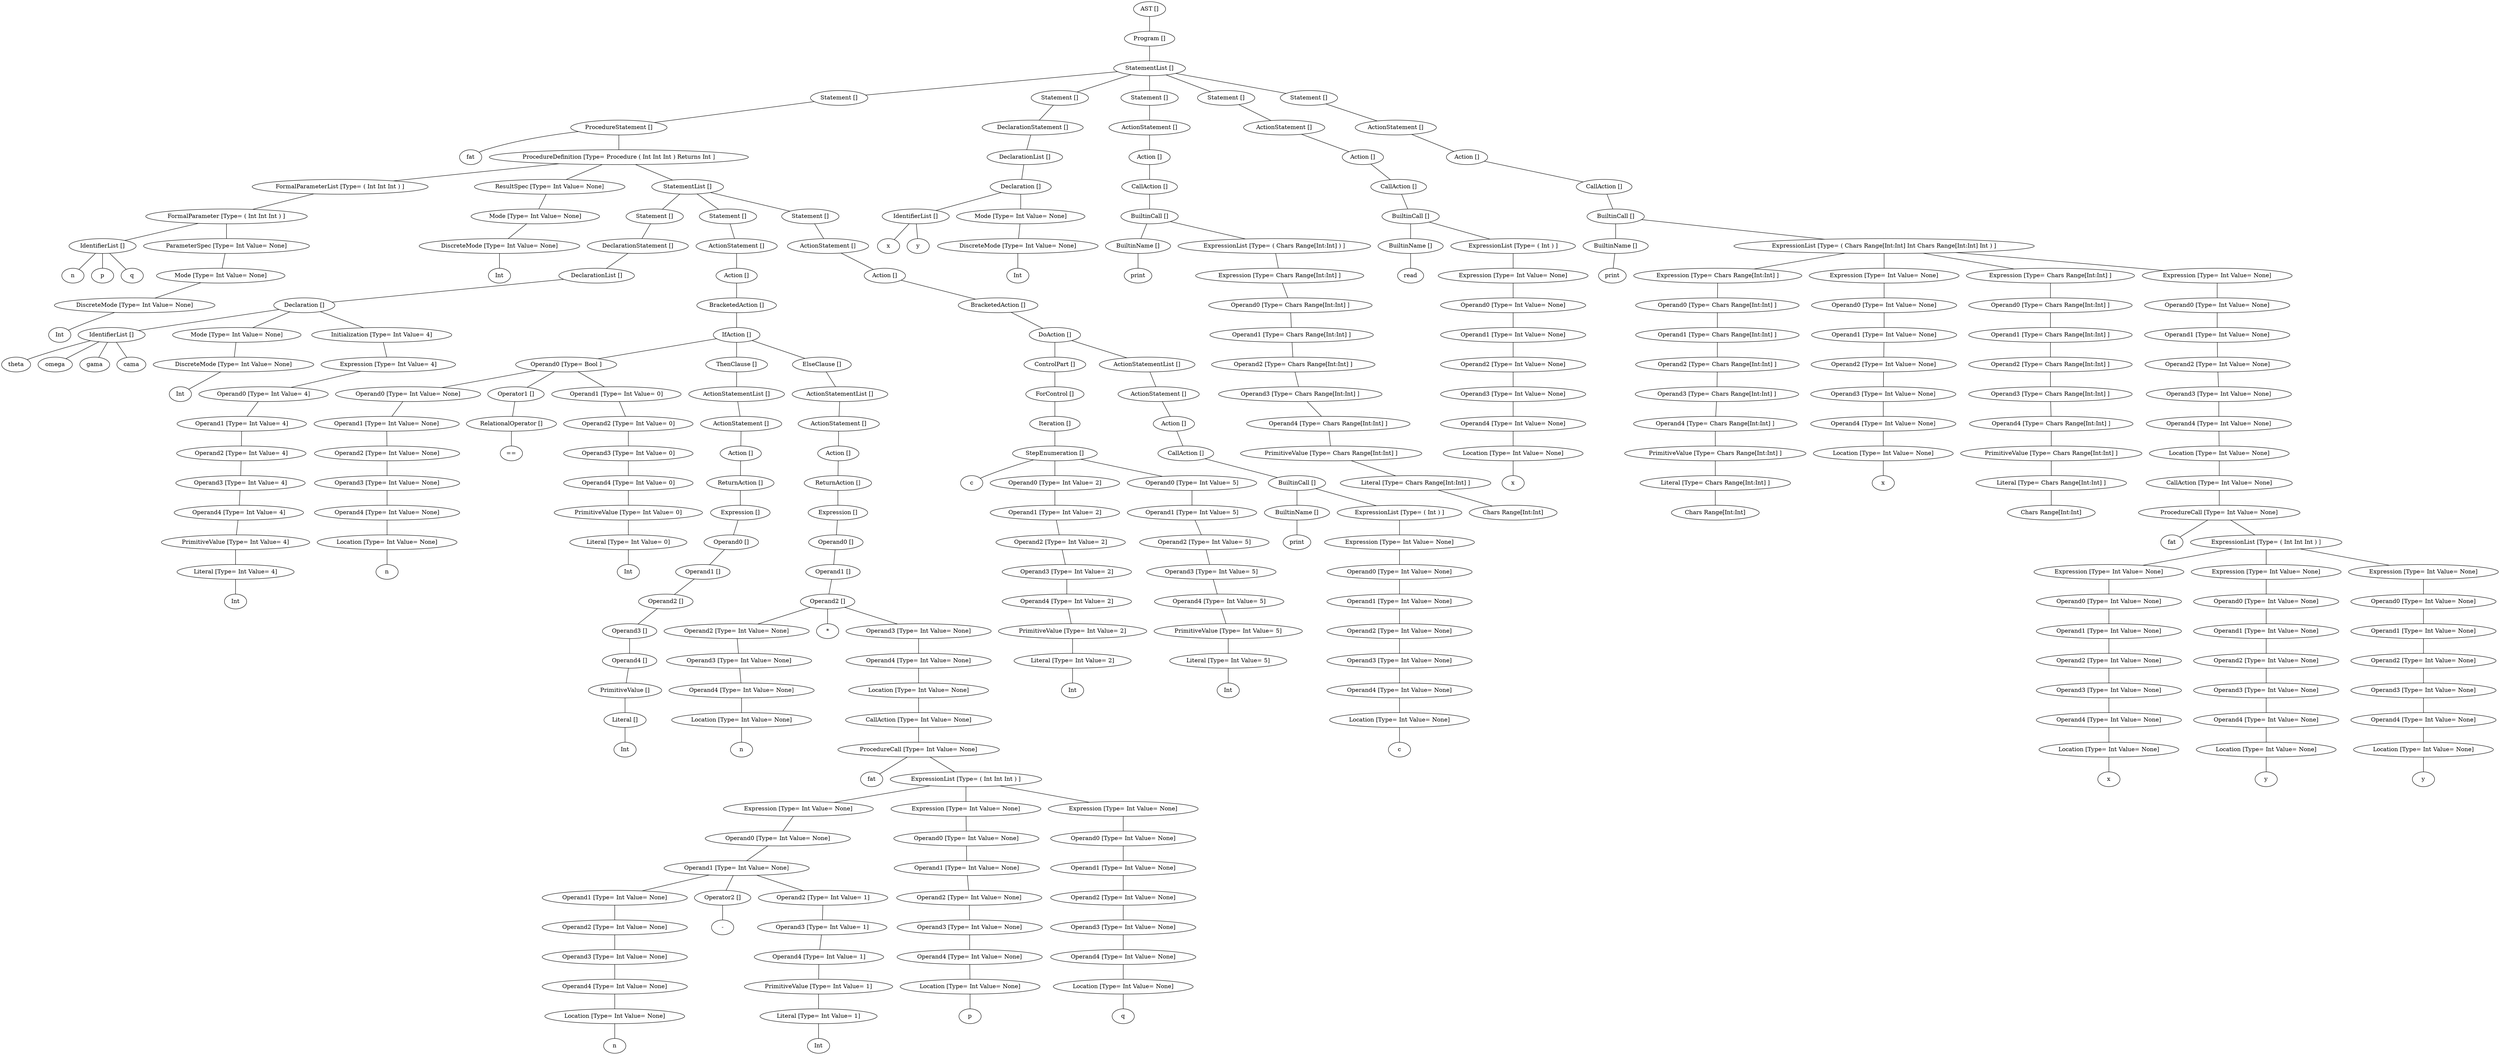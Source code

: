 graph G {
140050700874696 [label="AST []"];
140050700874808 [label="AST None"];
140050700874696 -- 140050700874808;
140050700874808 [label="Program []"];
140050700973112 [label="Program None"];
140050700874808 -- 140050700973112;
140050700973112 [label="StatementList []"];
140050709296800 [label="StatementList None"];
140050700973112 -- 140050709296800;
140050709296800 [label="Statement []"];
140050709297192 [label="Statement None"];
140050709296800 -- 140050709297192;
140050709297192 [label="ProcedureStatement []"];
11221044565489576558 [label=fat];
140050709297192 -- 11221044565489576558;
140050708908240 [label="ProcedureStatement None"];
140050709297192 -- 140050708908240;
140050708908240 [label="ProcedureDefinition [Type= Procedure ( Int Int Int ) Returns Int ]"];
140050709346680 [label="ProcedureDefinition Procedure ( Int Int Int ) Returns Int"];
140050708908240 -- 140050709346680;
140050709346680 [label="FormalParameterList [Type= ( Int Int Int ) ]"];
140050709346176 [label="FormalParameterList ( Int Int Int )"];
140050709346680 -- 140050709346176;
140050709346176 [label="FormalParameter [Type= ( Int Int Int ) ]"];
140050709346736 [label="FormalParameter ( Int Int Int )"];
140050709346176 -- 140050709346736;
140050709346736 [label="IdentifierList []"];
12206379760540726892 [label=n];
140050709346736 -- 12206379760540726892;
12059832812685292680 [label=p];
140050709346736 -- 12059832812685292680;
10726696954384005537 [label=q];
140050709346736 -- 10726696954384005537;
140050709346344 [label="FormalParameter ( Int Int Int )"];
140050709346176 -- 140050709346344;
140050709346344 [label="ParameterSpec [Type= Int Value= None]"];
140050709346288 [label="ParameterSpec Int"];
140050709346344 -- 140050709346288;
140050709346288 [label="Mode [Type= Int Value= None]"];
140050709297416 [label="Mode Int"];
140050709346288 -- 140050709297416;
140050709297416 [label="DiscreteMode [Type= Int Value= None]"];
13820440160655893183 [label=Int];
140050709297416 -- 13820440160655893183;
140050709346512 [label="ProcedureDefinition Procedure ( Int Int Int ) Returns Int"];
140050708908240 -- 140050709346512;
140050709346512 [label="ResultSpec [Type= Int Value= None]"];
140050709347072 [label="ResultSpec Int"];
140050709346512 -- 140050709347072;
140050709347072 [label="Mode [Type= Int Value= None]"];
140050709346400 [label="Mode Int"];
140050709347072 -- 140050709346400;
140050709346400 [label="DiscreteMode [Type= Int Value= None]"];
9651402310883541171 [label=Int];
140050709346400 -- 9651402310883541171;
140050708909136 [label="ProcedureDefinition Procedure ( Int Int Int ) Returns Int"];
140050708908240 -- 140050708909136;
140050708909136 [label="StatementList []"];
140050709347296 [label="StatementList None"];
140050708909136 -- 140050709347296;
140050709347296 [label="Statement []"];
140050708886752 [label="Statement None"];
140050709347296 -- 140050708886752;
140050708886752 [label="DeclarationStatement []"];
140050709347800 [label="DeclarationStatement None"];
140050708886752 -- 140050709347800;
140050709347800 [label="DeclarationList []"];
140050709348024 [label="DeclarationList None"];
140050709347800 -- 140050709348024;
140050709348024 [label="Declaration []"];
140050709347576 [label="Declaration None"];
140050709348024 -- 140050709347576;
140050709347576 [label="IdentifierList []"];
9263375062138975566 [label=theta];
140050709347576 -- 9263375062138975566;
11259210212737827281 [label=omega];
140050709347576 -- 11259210212737827281;
11052413757937658401 [label=gama];
140050709347576 -- 11052413757937658401;
11627247778063153246 [label=cama];
140050709347576 -- 11627247778063153246;
140050709348136 [label="Declaration None"];
140050709348024 -- 140050709348136;
140050709348136 [label="Mode [Type= Int Value= None]"];
140050709346848 [label="Mode Int"];
140050709348136 -- 140050709346848;
140050709346848 [label="DiscreteMode [Type= Int Value= None]"];
13228453816937686825 [label=Int];
140050709346848 -- 13228453816937686825;
140050708886416 [label="Declaration None"];
140050709348024 -- 140050708886416;
140050708886416 [label="Initialization [Type= Int Value= 4]"];
140050708886360 [label="Initialization Int"];
140050708886416 -- 140050708886360;
140050708886360 [label="Expression [Type= Int Value= 4]"];
140050708886304 [label="Expression Int"];
140050708886360 -- 140050708886304;
140050708886304 [label="Operand0 [Type= Int Value= 4]"];
140050708886248 [label="Operand0 Int"];
140050708886304 -- 140050708886248;
140050708886248 [label="Operand1 [Type= Int Value= 4]"];
140050708886080 [label="Operand1 Int"];
140050708886248 -- 140050708886080;
140050708886080 [label="Operand2 [Type= Int Value= 4]"];
140050708886024 [label="Operand2 Int"];
140050708886080 -- 140050708886024;
140050708886024 [label="Operand3 [Type= Int Value= 4]"];
140050709347912 [label="Operand3 Int"];
140050708886024 -- 140050709347912;
140050709347912 [label="Operand4 [Type= Int Value= 4]"];
140050709347464 [label="Operand4 Int"];
140050709347912 -- 140050709347464;
140050709347464 [label="PrimitiveValue [Type= Int Value= 4]"];
140050709346568 [label="PrimitiveValue Int"];
140050709347464 -- 140050709346568;
140050709346568 [label="Literal [Type= Int Value= 4]"];
11422834861128284845 [label=Int];
140050709346568 -- 11422834861128284845;
140050708886584 [label="StatementList None"];
140050708909136 -- 140050708886584;
140050708886584 [label="Statement []"];
140050708888768 [label="Statement None"];
140050708886584 -- 140050708888768;
140050708888768 [label="ActionStatement []"];
140050708887984 [label="ActionStatement None"];
140050708888768 -- 140050708887984;
140050708887984 [label="Action []"];
140050708886808 [label="Action None"];
140050708887984 -- 140050708886808;
140050708886808 [label="BracketedAction []"];
140050708888992 [label="BracketedAction None"];
140050708886808 -- 140050708888992;
140050708888992 [label="IfAction []"];
140050708887872 [label="IfAction None"];
140050708888992 -- 140050708887872;
140050708887872 [label="Operand0 [Type= Bool ]"];
140050708887144 [label="Operand0 Bool"];
140050708887872 -- 140050708887144;
140050708887144 [label="Operand0 [Type= Int Value= None]"];
140050708886976 [label="Operand0 Int"];
140050708887144 -- 140050708886976;
140050708886976 [label="Operand1 [Type= Int Value= None]"];
140050708887032 [label="Operand1 Int"];
140050708886976 -- 140050708887032;
140050708887032 [label="Operand2 [Type= Int Value= None]"];
140050709348192 [label="Operand2 Int"];
140050708887032 -- 140050709348192;
140050709348192 [label="Operand3 [Type= Int Value= None]"];
140050708886528 [label="Operand3 Int"];
140050709348192 -- 140050708886528;
140050708886528 [label="Operand4 [Type= Int Value= None]"];
140050708886864 [label="Operand4 Int"];
140050708886528 -- 140050708886864;
140050708886864 [label="Location [Type= Int Value= None]"];
10960507616338427196 [label=n];
140050708886864 -- 10960507616338427196;
140050708886472 [label="Operand0 Bool"];
140050708887872 -- 140050708886472;
140050708886472 [label="Operator1 []"];
140050708887088 [label="Operator1 None"];
140050708886472 -- 140050708887088;
140050708887088 [label="RelationalOperator []"];
10579472682349517277 [label="=="];
140050708887088 -- 10579472682349517277;
140050708887928 [label="Operand0 Bool"];
140050708887872 -- 140050708887928;
140050708887928 [label="Operand1 [Type= Int Value= 0]"];
140050708887704 [label="Operand1 Int"];
140050708887928 -- 140050708887704;
140050708887704 [label="Operand2 [Type= Int Value= 0]"];
140050708887536 [label="Operand2 Int"];
140050708887704 -- 140050708887536;
140050708887536 [label="Operand3 [Type= Int Value= 0]"];
140050708887480 [label="Operand3 Int"];
140050708887536 -- 140050708887480;
140050708887480 [label="Operand4 [Type= Int Value= 0]"];
140050708887312 [label="Operand4 Int"];
140050708887480 -- 140050708887312;
140050708887312 [label="PrimitiveValue [Type= Int Value= 0]"];
140050708887200 [label="PrimitiveValue Int"];
140050708887312 -- 140050708887200;
140050708887200 [label="Literal [Type= Int Value= 0]"];
10995665417976653747 [label=Int];
140050708887200 -- 10995665417976653747;
140050708888208 [label="IfAction None"];
140050708888992 -- 140050708888208;
140050708888208 [label="ThenClause []"];
140050708889048 [label="ThenClause None"];
140050708888208 -- 140050708889048;
140050708889048 [label="ActionStatementList []"];
140050708888936 [label="ActionStatementList None"];
140050708889048 -- 140050708888936;
140050708888936 [label="ActionStatement []"];
140050708888320 [label="ActionStatement None"];
140050708888936 -- 140050708888320;
140050708888320 [label="Action []"];
140050708888880 [label="Action None"];
140050708888320 -- 140050708888880;
140050708888880 [label="ReturnAction []"];
140050708888712 [label="ReturnAction None"];
140050708888880 -- 140050708888712;
140050708888712 [label="Expression []"];
140050708888432 [label="Expression None"];
140050708888712 -- 140050708888432;
140050708888432 [label="Operand0 []"];
140050708888600 [label="Operand0 None"];
140050708888432 -- 140050708888600;
140050708888600 [label="Operand1 []"];
140050708888040 [label="Operand1 None"];
140050708888600 -- 140050708888040;
140050708888040 [label="Operand2 []"];
140050708887424 [label="Operand2 None"];
140050708888040 -- 140050708887424;
140050708887424 [label="Operand3 []"];
140050708888152 [label="Operand3 None"];
140050708887424 -- 140050708888152;
140050708888152 [label="Operand4 []"];
140050708888376 [label="Operand4 None"];
140050708888152 -- 140050708888376;
140050708888376 [label="PrimitiveValue []"];
140050708887256 [label="PrimitiveValue None"];
140050708888376 -- 140050708887256;
140050708887256 [label="Literal []"];
9534002011010499840 [label=Int];
140050708887256 -- 9534002011010499840;
140050708889328 [label="IfAction None"];
140050708888992 -- 140050708889328;
140050708889328 [label="ElseClause []"];
140050708908072 [label="ElseClause None"];
140050708889328 -- 140050708908072;
140050708908072 [label="ActionStatementList []"];
140050708908016 [label="ActionStatementList None"];
140050708908072 -- 140050708908016;
140050708908016 [label="ActionStatement []"];
140050708889496 [label="ActionStatement None"];
140050708908016 -- 140050708889496;
140050708889496 [label="Action []"];
140050708889552 [label="Action None"];
140050708889496 -- 140050708889552;
140050708889552 [label="ReturnAction []"];
140050708907792 [label="ReturnAction None"];
140050708889552 -- 140050708907792;
140050708907792 [label="Expression []"];
140050708907064 [label="Expression None"];
140050708907792 -- 140050708907064;
140050708907064 [label="Operand0 []"];
140050708885576 [label="Operand0 None"];
140050708907064 -- 140050708885576;
140050708885576 [label="Operand1 []"];
140050708907848 [label="Operand1 None"];
140050708885576 -- 140050708907848;
140050708907848 [label="Operand2 []"];
140050708887760 [label="Operand2 None"];
140050708907848 -- 140050708887760;
140050708887760 [label="Operand2 [Type= Int Value= None]"];
140050708889160 [label="Operand2 Int"];
140050708887760 -- 140050708889160;
140050708889160 [label="Operand3 [Type= Int Value= None]"];
140050708889384 [label="Operand3 Int"];
140050708889160 -- 140050708889384;
140050708889384 [label="Operand4 [Type= Int Value= None]"];
140050708887592 [label="Operand4 Int"];
140050708889384 -- 140050708887592;
140050708887592 [label="Location [Type= Int Value= None]"];
9713894108862565157 [label=n];
140050708887592 -- 9713894108862565157;
11888910101594860785 [label="*"];
140050708907848 -- 11888910101594860785;
140050708885800 [label="Operand2 None"];
140050708907848 -- 140050708885800;
140050708885800 [label="Operand3 [Type= Int Value= None]"];
140050708907344 [label="Operand3 Int"];
140050708885800 -- 140050708907344;
140050708907344 [label="Operand4 [Type= Int Value= None]"];
140050708907904 [label="Operand4 Int"];
140050708907344 -- 140050708907904;
140050708907904 [label="Location [Type= Int Value= None]"];
140050708885688 [label="Location Int"];
140050708907904 -- 140050708885688;
140050708885688 [label="CallAction [Type= Int Value= None]"];
140050708907456 [label="CallAction Int"];
140050708885688 -- 140050708907456;
140050708907456 [label="ProcedureCall [Type= Int Value= None]"];
10276130008411362528 [label=fat];
140050708907456 -- 10276130008411362528;
140050708907736 [label="ProcedureCall Int"];
140050708907456 -- 140050708907736;
140050708907736 [label="ExpressionList [Type= ( Int Int Int ) ]"];
140050708906728 [label="ExpressionList ( Int Int Int )"];
140050708907736 -- 140050708906728;
140050708906728 [label="Expression [Type= Int Value= None]"];
140050708906056 [label="Expression Int"];
140050708906728 -- 140050708906056;
140050708906056 [label="Operand0 [Type= Int Value= None]"];
140050708906784 [label="Operand0 Int"];
140050708906056 -- 140050708906784;
140050708906784 [label="Operand1 [Type= Int Value= None]"];
140050708886192 [label="Operand1 Int"];
140050708906784 -- 140050708886192;
140050708886192 [label="Operand1 [Type= Int Value= None]"];
140050708885968 [label="Operand1 Int"];
140050708886192 -- 140050708885968;
140050708885968 [label="Operand2 [Type= Int Value= None]"];
140050708885632 [label="Operand2 Int"];
140050708885968 -- 140050708885632;
140050708885632 [label="Operand3 [Type= Int Value= None]"];
140050708886136 [label="Operand3 Int"];
140050708885632 -- 140050708886136;
140050708886136 [label="Operand4 [Type= Int Value= None]"];
140050708889216 [label="Operand4 Int"];
140050708886136 -- 140050708889216;
140050708889216 [label="Location [Type= Int Value= None]"];
13709267229088411339 [label=n];
140050708889216 -- 13709267229088411339;
140050708906448 [label="Operand1 Int"];
140050708906784 -- 140050708906448;
140050708906448 [label="Operator2 []"];
13154211521229096077 [label="-"];
140050708906448 -- 13154211521229096077;
140050708906672 [label="Operand1 Int"];
140050708906784 -- 140050708906672;
140050708906672 [label="Operand2 [Type= Int Value= 1]"];
140050708906616 [label="Operand2 Int"];
140050708906672 -- 140050708906616;
140050708906616 [label="Operand3 [Type= Int Value= 1]"];
140050708906504 [label="Operand3 Int"];
140050708906616 -- 140050708906504;
140050708906504 [label="Operand4 [Type= Int Value= 1]"];
140050708906280 [label="Operand4 Int"];
140050708906504 -- 140050708906280;
140050708906280 [label="PrimitiveValue [Type= Int Value= 1]"];
140050708885856 [label="PrimitiveValue Int"];
140050708906280 -- 140050708885856;
140050708885856 [label="Literal [Type= Int Value= 1]"];
10213849145426364491 [label=Int];
140050708885856 -- 10213849145426364491;
140050708907288 [label="ExpressionList ( Int Int Int )"];
140050708907736 -- 140050708907288;
140050708907288 [label="Expression [Type= Int Value= None]"];
140050708907232 [label="Expression Int"];
140050708907288 -- 140050708907232;
140050708907232 [label="Operand0 [Type= Int Value= None]"];
140050708907176 [label="Operand0 Int"];
140050708907232 -- 140050708907176;
140050708907176 [label="Operand1 [Type= Int Value= None]"];
140050708907120 [label="Operand1 Int"];
140050708907176 -- 140050708907120;
140050708907120 [label="Operand2 [Type= Int Value= None]"];
140050708907008 [label="Operand2 Int"];
140050708907120 -- 140050708907008;
140050708907008 [label="Operand3 [Type= Int Value= None]"];
140050708906952 [label="Operand3 Int"];
140050708907008 -- 140050708906952;
140050708906952 [label="Operand4 [Type= Int Value= None]"];
140050708906224 [label="Operand4 Int"];
140050708906952 -- 140050708906224;
140050708906224 [label="Location [Type= Int Value= None]"];
11401077628184243298 [label=p];
140050708906224 -- 11401077628184243298;
140050708907680 [label="ExpressionList ( Int Int Int )"];
140050708907736 -- 140050708907680;
140050708907680 [label="Expression [Type= Int Value= None]"];
140050708907400 [label="Expression Int"];
140050708907680 -- 140050708907400;
140050708907400 [label="Operand0 [Type= Int Value= None]"];
140050708906560 [label="Operand0 Int"];
140050708907400 -- 140050708906560;
140050708906560 [label="Operand1 [Type= Int Value= None]"];
140050708906896 [label="Operand1 Int"];
140050708906560 -- 140050708906896;
140050708906896 [label="Operand2 [Type= Int Value= None]"];
140050708907512 [label="Operand2 Int"];
140050708906896 -- 140050708907512;
140050708907512 [label="Operand3 [Type= Int Value= None]"];
140050708907568 [label="Operand3 Int"];
140050708907512 -- 140050708907568;
140050708907568 [label="Operand4 [Type= Int Value= None]"];
140050708906840 [label="Operand4 Int"];
140050708907568 -- 140050708906840;
140050708906840 [label="Location [Type= Int Value= None]"];
10095820401661345986 [label=q];
140050708906840 -- 10095820401661345986;
140050708907960 [label="StatementList None"];
140050708909136 -- 140050708907960;
140050708907960 [label="Statement []"];
140050700386488 [label="Statement None"];
140050708907960 -- 140050700386488;
140050700386488 [label="ActionStatement []"];
140050708908912 [label="ActionStatement None"];
140050700386488 -- 140050708908912;
140050708908912 [label="Action []"];
140050708908128 [label="Action None"];
140050708908912 -- 140050708908128;
140050708908128 [label="BracketedAction []"];
140050700387720 [label="BracketedAction None"];
140050708908128 -- 140050700387720;
140050700387720 [label="DoAction []"];
140050708908352 [label="DoAction None"];
140050700387720 -- 140050708908352;
140050708908352 [label="ControlPart []"];
140050708909528 [label="ControlPart None"];
140050708908352 -- 140050708909528;
140050708909528 [label="ForControl []"];
140050708908408 [label="ForControl None"];
140050708909528 -- 140050708908408;
140050708908408 [label="Iteration []"];
140050708909416 [label="Iteration None"];
140050708908408 -- 140050708909416;
140050708909416 [label="StepEnumeration []"];
9657133701064550966 [label=c];
140050708909416 -- 9657133701064550966;
140050708908800 [label="StepEnumeration None"];
140050708909416 -- 140050708908800;
140050708908800 [label="Operand0 [Type= Int Value= 2]"];
140050708908744 [label="Operand0 Int"];
140050708908800 -- 140050708908744;
140050708908744 [label="Operand1 [Type= Int Value= 2]"];
140050708907624 [label="Operand1 Int"];
140050708908744 -- 140050708907624;
140050708907624 [label="Operand2 [Type= Int Value= 2]"];
140050709347856 [label="Operand2 Int"];
140050708907624 -- 140050709347856;
140050709347856 [label="Operand3 [Type= Int Value= 2]"];
140050708908184 [label="Operand3 Int"];
140050709347856 -- 140050708908184;
140050708908184 [label="Operand4 [Type= Int Value= 2]"];
140050708908520 [label="Operand4 Int"];
140050708908184 -- 140050708908520;
140050708908520 [label="PrimitiveValue [Type= Int Value= 2]"];
140050709347408 [label="PrimitiveValue Int"];
140050708908520 -- 140050709347408;
140050709347408 [label="Literal [Type= Int Value= 2]"];
9621155571983845306 [label=Int];
140050709347408 -- 9621155571983845306;
140050708909360 [label="StepEnumeration None"];
140050708909416 -- 140050708909360;
140050708909360 [label="Operand0 [Type= Int Value= 5]"];
140050708909304 [label="Operand0 Int"];
140050708909360 -- 140050708909304;
140050708909304 [label="Operand1 [Type= Int Value= 5]"];
140050708909248 [label="Operand1 Int"];
140050708909304 -- 140050708909248;
140050708909248 [label="Operand2 [Type= Int Value= 5]"];
140050708909192 [label="Operand2 Int"];
140050708909248 -- 140050708909192;
140050708909192 [label="Operand3 [Type= Int Value= 5]"];
140050708908968 [label="Operand3 Int"];
140050708909192 -- 140050708908968;
140050708908968 [label="Operand4 [Type= Int Value= 5]"];
140050708909024 [label="Operand4 Int"];
140050708908968 -- 140050708909024;
140050708909024 [label="PrimitiveValue [Type= Int Value= 5]"];
140050708908856 [label="PrimitiveValue Int"];
140050708909024 -- 140050708908856;
140050708908856 [label="Literal [Type= Int Value= 5]"];
13482904381215366499 [label=Int];
140050708908856 -- 13482904381215366499;
140050708909472 [label="DoAction None"];
140050700387720 -- 140050708909472;
140050708909472 [label="ActionStatementList []"];
140050700387608 [label="ActionStatementList None"];
140050708909472 -- 140050700387608;
140050700387608 [label="ActionStatement []"];
140050708909696 [label="ActionStatement None"];
140050700387608 -- 140050708909696;
140050708909696 [label="Action []"];
140050708908296 [label="Action None"];
140050708909696 -- 140050708908296;
140050708908296 [label="CallAction []"];
140050708910032 [label="CallAction None"];
140050708908296 -- 140050708910032;
140050708910032 [label="BuiltinCall []"];
140050708908464 [label="BuiltinCall None"];
140050708910032 -- 140050708908464;
140050708908464 [label="BuiltinName []"];
10944553592051429773 [label=print];
140050708908464 -- 10944553592051429773;
140050708909976 [label="BuiltinCall None"];
140050708910032 -- 140050708909976;
140050708909976 [label="ExpressionList [Type= ( Int ) ]"];
140050708909920 [label="ExpressionList ( Int )"];
140050708909976 -- 140050708909920;
140050708909920 [label="Expression [Type= Int Value= None]"];
140050708909864 [label="Expression Int"];
140050708909920 -- 140050708909864;
140050708909864 [label="Operand0 [Type= Int Value= None]"];
140050708909808 [label="Operand0 Int"];
140050708909864 -- 140050708909808;
140050708909808 [label="Operand1 [Type= Int Value= None]"];
140050708909752 [label="Operand1 Int"];
140050708909808 -- 140050708909752;
140050708909752 [label="Operand2 [Type= Int Value= None]"];
140050708908688 [label="Operand2 Int"];
140050708909752 -- 140050708908688;
140050708908688 [label="Operand3 [Type= Int Value= None]"];
140050708909640 [label="Operand3 Int"];
140050708908688 -- 140050708909640;
140050708909640 [label="Operand4 [Type= Int Value= None]"];
140050708908632 [label="Operand4 Int"];
140050708909640 -- 140050708908632;
140050708908632 [label="Location [Type= Int Value= None]"];
12419596139579607435 [label=c];
140050708908632 -- 12419596139579607435;
140050700386712 [label="StatementList None"];
140050700973112 -- 140050700386712;
140050700386712 [label="Statement []"];
140050709347184 [label="Statement None"];
140050700386712 -- 140050709347184;
140050709347184 [label="DeclarationStatement []"];
140050709346232 [label="DeclarationStatement None"];
140050709347184 -- 140050709346232;
140050709346232 [label="DeclarationList []"];
140050700387832 [label="DeclarationList None"];
140050709346232 -- 140050700387832;
140050700387832 [label="Declaration []"];
140050709347240 [label="Declaration None"];
140050700387832 -- 140050709347240;
140050709347240 [label="IdentifierList []"];
13407654692700153857 [label=x];
140050709347240 -- 13407654692700153857;
9412339322463265761 [label=y];
140050709347240 -- 9412339322463265761;
140050709345784 [label="Declaration None"];
140050700387832 -- 140050709345784;
140050709345784 [label="Mode [Type= Int Value= None]"];
140050709296632 [label="Mode Int"];
140050709345784 -- 140050709296632;
140050709296632 [label="DiscreteMode [Type= Int Value= None]"];
10991121761034626254 [label=Int];
140050709296632 -- 10991121761034626254;
140050700386768 [label="StatementList None"];
140050700973112 -- 140050700386768;
140050700386768 [label="Statement []"];
140050700873968 [label="Statement None"];
140050700386768 -- 140050700873968;
140050700873968 [label="ActionStatement []"];
140050700387552 [label="ActionStatement None"];
140050700873968 -- 140050700387552;
140050700387552 [label="Action []"];
140050700386544 [label="Action None"];
140050700387552 -- 140050700386544;
140050700386544 [label="CallAction []"];
140050700387496 [label="CallAction None"];
140050700386544 -- 140050700387496;
140050700387496 [label="BuiltinCall []"];
140050709296912 [label="BuiltinCall None"];
140050700387496 -- 140050709296912;
140050709296912 [label="BuiltinName []"];
11548527782540532555 [label=print];
140050709296912 -- 11548527782540532555;
140050700387440 [label="BuiltinCall None"];
140050700387496 -- 140050700387440;
140050700387440 [label="ExpressionList [Type= ( Chars Range[Int:Int] ) ]"];
140050700387384 [label="ExpressionList ( Chars Range[Int:Int] )"];
140050700387440 -- 140050700387384;
140050700387384 [label="Expression [Type= Chars Range[Int:Int] ]"];
140050700387328 [label="Expression Chars Range[Int:Int]"];
140050700387384 -- 140050700387328;
140050700387328 [label="Operand0 [Type= Chars Range[Int:Int] ]"];
140050700387272 [label="Operand0 Chars Range[Int:Int]"];
140050700387328 -- 140050700387272;
140050700387272 [label="Operand1 [Type= Chars Range[Int:Int] ]"];
140050700387216 [label="Operand1 Chars Range[Int:Int]"];
140050700387272 -- 140050700387216;
140050700387216 [label="Operand2 [Type= Chars Range[Int:Int] ]"];
140050700387160 [label="Operand2 Chars Range[Int:Int]"];
140050700387216 -- 140050700387160;
140050700387160 [label="Operand3 [Type= Chars Range[Int:Int] ]"];
140050708888544 [label="Operand3 Chars Range[Int:Int]"];
140050700387160 -- 140050708888544;
140050708888544 [label="Operand4 [Type= Chars Range[Int:Int] ]"];
140050700386376 [label="Operand4 Chars Range[Int:Int]"];
140050708888544 -- 140050700386376;
140050700386376 [label="PrimitiveValue [Type= Chars Range[Int:Int] ]"];
140050700386656 [label="PrimitiveValue Chars Range[Int:Int]"];
140050700386376 -- 140050700386656;
140050700386656 [label="Literal [Type= Chars Range[Int:Int] ]"];
13708662799669279973 [label="Chars Range[Int:Int]"];
140050700386656 -- 13708662799669279973;
140050700874136 [label="StatementList None"];
140050700973112 -- 140050700874136;
140050700874136 [label="Statement []"];
140050700874864 [label="Statement None"];
140050700874136 -- 140050700874864;
140050700874864 [label="ActionStatement []"];
140050700874752 [label="ActionStatement None"];
140050700874864 -- 140050700874752;
140050700874752 [label="Action []"];
140050700874192 [label="Action None"];
140050700874752 -- 140050700874192;
140050700874192 [label="CallAction []"];
140050700874640 [label="CallAction None"];
140050700874192 -- 140050700874640;
140050700874640 [label="BuiltinCall []"];
140050700386600 [label="BuiltinCall None"];
140050700874640 -- 140050700386600;
140050700386600 [label="BuiltinName []"];
13139026007101843312 [label=read];
140050700386600 -- 13139026007101843312;
140050700874584 [label="BuiltinCall None"];
140050700874640 -- 140050700874584;
140050700874584 [label="ExpressionList [Type= ( Int ) ]"];
140050700874528 [label="ExpressionList ( Int )"];
140050700874584 -- 140050700874528;
140050700874528 [label="Expression [Type= Int Value= None]"];
140050700874472 [label="Expression Int"];
140050700874528 -- 140050700874472;
140050700874472 [label="Operand0 [Type= Int Value= None]"];
140050700874416 [label="Operand0 Int"];
140050700874472 -- 140050700874416;
140050700874416 [label="Operand1 [Type= Int Value= None]"];
140050700874360 [label="Operand1 Int"];
140050700874416 -- 140050700874360;
140050700874360 [label="Operand2 [Type= Int Value= None]"];
140050709346904 [label="Operand2 Int"];
140050700874360 -- 140050709346904;
140050709346904 [label="Operand3 [Type= Int Value= None]"];
140050700874248 [label="Operand3 Int"];
140050709346904 -- 140050700874248;
140050700874248 [label="Operand4 [Type= Int Value= None]"];
140050700874080 [label="Operand4 Int"];
140050700874248 -- 140050700874080;
140050700874080 [label="Location [Type= Int Value= None]"];
11219424628593266665 [label=x];
140050700874080 -- 11219424628593266665;
140050700874976 [label="StatementList None"];
140050700973112 -- 140050700874976;
140050700874976 [label="Statement []"];
140050700877104 [label="Statement None"];
140050700874976 -- 140050700877104;
140050700877104 [label="ActionStatement []"];
140050700876600 [label="ActionStatement None"];
140050700877104 -- 140050700876600;
140050700876600 [label="Action []"];
140050700875032 [label="Action None"];
140050700876600 -- 140050700875032;
140050700875032 [label="CallAction []"];
140050700877216 [label="CallAction None"];
140050700875032 -- 140050700877216;
140050700877216 [label="BuiltinCall []"];
140050700387104 [label="BuiltinCall None"];
140050700877216 -- 140050700387104;
140050700387104 [label="BuiltinName []"];
13806882038377963494 [label=print];
140050700387104 -- 13806882038377963494;
140050700973168 [label="BuiltinCall None"];
140050700877216 -- 140050700973168;
140050700973168 [label="ExpressionList [Type= ( Chars Range[Int:Int] Int Chars Range[Int:Int] Int ) ]"];
140050700875704 [label="ExpressionList ( Chars Range[Int:Int] Int Chars Range[Int:Int] Int )"];
140050700973168 -- 140050700875704;
140050700875704 [label="Expression [Type= Chars Range[Int:Int] ]"];
140050700875648 [label="Expression Chars Range[Int:Int]"];
140050700875704 -- 140050700875648;
140050700875648 [label="Operand0 [Type= Chars Range[Int:Int] ]"];
140050700875592 [label="Operand0 Chars Range[Int:Int]"];
140050700875648 -- 140050700875592;
140050700875592 [label="Operand1 [Type= Chars Range[Int:Int] ]"];
140050700875536 [label="Operand1 Chars Range[Int:Int]"];
140050700875592 -- 140050700875536;
140050700875536 [label="Operand2 [Type= Chars Range[Int:Int] ]"];
140050700875480 [label="Operand2 Chars Range[Int:Int]"];
140050700875536 -- 140050700875480;
140050700875480 [label="Operand3 [Type= Chars Range[Int:Int] ]"];
140050700874024 [label="Operand3 Chars Range[Int:Int]"];
140050700875480 -- 140050700874024;
140050700874024 [label="Operand4 [Type= Chars Range[Int:Int] ]"];
140050700875088 [label="Operand4 Chars Range[Int:Int]"];
140050700874024 -- 140050700875088;
140050700875088 [label="PrimitiveValue [Type= Chars Range[Int:Int] ]"];
140050700874920 [label="PrimitiveValue Chars Range[Int:Int]"];
140050700875088 -- 140050700874920;
140050700874920 [label="Literal [Type= Chars Range[Int:Int] ]"];
9618051029049178469 [label="Chars Range[Int:Int]"];
140050700874920 -- 9618051029049178469;
140050700876264 [label="ExpressionList ( Chars Range[Int:Int] Int Chars Range[Int:Int] Int )"];
140050700973168 -- 140050700876264;
140050700876264 [label="Expression [Type= Int Value= None]"];
140050700876208 [label="Expression Int"];
140050700876264 -- 140050700876208;
140050700876208 [label="Operand0 [Type= Int Value= None]"];
140050700876152 [label="Operand0 Int"];
140050700876208 -- 140050700876152;
140050700876152 [label="Operand1 [Type= Int Value= None]"];
140050700876096 [label="Operand1 Int"];
140050700876152 -- 140050700876096;
140050700876096 [label="Operand2 [Type= Int Value= None]"];
140050700875928 [label="Operand2 Int"];
140050700876096 -- 140050700875928;
140050700875928 [label="Operand3 [Type= Int Value= None]"];
140050700875984 [label="Operand3 Int"];
140050700875928 -- 140050700875984;
140050700875984 [label="Operand4 [Type= Int Value= None]"];
140050700875816 [label="Operand4 Int"];
140050700875984 -- 140050700875816;
140050700875816 [label="Location [Type= Int Value= None]"];
10119080093025968061 [label=x];
140050700875816 -- 10119080093025968061;
140050700877048 [label="ExpressionList ( Chars Range[Int:Int] Int Chars Range[Int:Int] Int )"];
140050700973168 -- 140050700877048;
140050700877048 [label="Expression [Type= Chars Range[Int:Int] ]"];
140050700876992 [label="Expression Chars Range[Int:Int]"];
140050700877048 -- 140050700876992;
140050700876992 [label="Operand0 [Type= Chars Range[Int:Int] ]"];
140050700876376 [label="Operand0 Chars Range[Int:Int]"];
140050700876992 -- 140050700876376;
140050700876376 [label="Operand1 [Type= Chars Range[Int:Int] ]"];
140050700875424 [label="Operand1 Chars Range[Int:Int]"];
140050700876376 -- 140050700875424;
140050700875424 [label="Operand2 [Type= Chars Range[Int:Int] ]"];
140050700875760 [label="Operand2 Chars Range[Int:Int]"];
140050700875424 -- 140050700875760;
140050700875760 [label="Operand3 [Type= Chars Range[Int:Int] ]"];
140050700876488 [label="Operand3 Chars Range[Int:Int]"];
140050700875760 -- 140050700876488;
140050700876488 [label="Operand4 [Type= Chars Range[Int:Int] ]"];
140050700876544 [label="Operand4 Chars Range[Int:Int]"];
140050700876488 -- 140050700876544;
140050700876544 [label="PrimitiveValue [Type= Chars Range[Int:Int] ]"];
140050700875872 [label="PrimitiveValue Chars Range[Int:Int]"];
140050700876544 -- 140050700875872;
140050700875872 [label="Literal [Type= Chars Range[Int:Int] ]"];
13764773314909755963 [label="Chars Range[Int:Int]"];
140050700875872 -- 13764773314909755963;
140050700972944 [label="ExpressionList ( Chars Range[Int:Int] Int Chars Range[Int:Int] Int )"];
140050700973168 -- 140050700972944;
140050700972944 [label="Expression [Type= Int Value= None]"];
140050700972216 [label="Expression Int"];
140050700972944 -- 140050700972216;
140050700972216 [label="Operand0 [Type= Int Value= None]"];
140050700972776 [label="Operand0 Int"];
140050700972216 -- 140050700972776;
140050700972776 [label="Operand1 [Type= Int Value= None]"];
140050700973000 [label="Operand1 Int"];
140050700972776 -- 140050700973000;
140050700973000 [label="Operand2 [Type= Int Value= None]"];
140050700877440 [label="Operand2 Int"];
140050700973000 -- 140050700877440;
140050700877440 [label="Operand3 [Type= Int Value= None]"];
140050700972496 [label="Operand3 Int"];
140050700877440 -- 140050700972496;
140050700972496 [label="Operand4 [Type= Int Value= None]"];
140050700973056 [label="Operand4 Int"];
140050700972496 -- 140050700973056;
140050700973056 [label="Location [Type= Int Value= None]"];
140050700877328 [label="Location Int"];
140050700973056 -- 140050700877328;
140050700877328 [label="CallAction [Type= Int Value= None]"];
140050700972608 [label="CallAction Int"];
140050700877328 -- 140050700972608;
140050700972608 [label="ProcedureCall [Type= Int Value= None]"];
10963171644542740583 [label=fat];
140050700972608 -- 10963171644542740583;
140050700972888 [label="ProcedureCall Int"];
140050700972608 -- 140050700972888;
140050700972888 [label="ExpressionList [Type= ( Int Int Int ) ]"];
140050700877608 [label="ExpressionList ( Int Int Int )"];
140050700972888 -- 140050700877608;
140050700877608 [label="Expression [Type= Int Value= None]"];
140050700877160 [label="Expression Int"];
140050700877608 -- 140050700877160;
140050700877160 [label="Operand0 [Type= Int Value= None]"];
140050700876040 [label="Operand0 Int"];
140050700877160 -- 140050700876040;
140050700876040 [label="Operand1 [Type= Int Value= None]"];
140050700876320 [label="Operand1 Int"];
140050700876040 -- 140050700876320;
140050700876320 [label="Operand2 [Type= Int Value= None]"];
140050700877272 [label="Operand2 Int"];
140050700876320 -- 140050700877272;
140050700877272 [label="Operand3 [Type= Int Value= None]"];
140050700877496 [label="Operand3 Int"];
140050700877272 -- 140050700877496;
140050700877496 [label="Operand4 [Type= Int Value= None]"];
140050700876432 [label="Operand4 Int"];
140050700877496 -- 140050700876432;
140050700876432 [label="Location [Type= Int Value= None]"];
10792313202499344952 [label=x];
140050700876432 -- 10792313202499344952;
140050700972440 [label="ExpressionList ( Int Int Int )"];
140050700972888 -- 140050700972440;
140050700972440 [label="Expression [Type= Int Value= None]"];
140050700972384 [label="Expression Int"];
140050700972440 -- 140050700972384;
140050700972384 [label="Operand0 [Type= Int Value= None]"];
140050700972328 [label="Operand0 Int"];
140050700972384 -- 140050700972328;
140050700972328 [label="Operand1 [Type= Int Value= None]"];
140050700972272 [label="Operand1 Int"];
140050700972328 -- 140050700972272;
140050700972272 [label="Operand2 [Type= Int Value= None]"];
140050700972104 [label="Operand2 Int"];
140050700972272 -- 140050700972104;
140050700972104 [label="Operand3 [Type= Int Value= None]"];
140050700972160 [label="Operand3 Int"];
140050700972104 -- 140050700972160;
140050700972160 [label="Operand4 [Type= Int Value= None]"];
140050700877720 [label="Operand4 Int"];
140050700972160 -- 140050700877720;
140050700877720 [label="Location [Type= Int Value= None]"];
12208018367497222536 [label=y];
140050700877720 -- 12208018367497222536;
140050700972832 [label="ExpressionList ( Int Int Int )"];
140050700972888 -- 140050700972832;
140050700972832 [label="Expression [Type= Int Value= None]"];
140050700972552 [label="Expression Int"];
140050700972832 -- 140050700972552;
140050700972552 [label="Operand0 [Type= Int Value= None]"];
140050700972720 [label="Operand0 Int"];
140050700972552 -- 140050700972720;
140050700972720 [label="Operand1 [Type= Int Value= None]"];
140050700877664 [label="Operand1 Int"];
140050700972720 -- 140050700877664;
140050700877664 [label="Operand2 [Type= Int Value= None]"];
140050700972664 [label="Operand2 Int"];
140050700877664 -- 140050700972664;
140050700972664 [label="Operand3 [Type= Int Value= None]"];
140050700877552 [label="Operand3 Int"];
140050700972664 -- 140050700877552;
140050700877552 [label="Operand4 [Type= Int Value= None]"];
140050700877776 [label="Operand4 Int"];
140050700877552 -- 140050700877776;
140050700877776 [label="Location [Type= Int Value= None]"];
11357918899312602078 [label=y];
140050700877776 -- 11357918899312602078;
}
